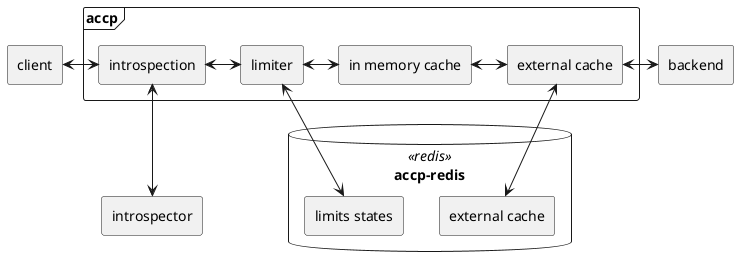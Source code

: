 @startuml accp
rectangle "client" as client
rectangle "introspector" as introspector
rectangle "backend" as backend

database "accp-redis" <<redis>> as redis {
    rectangle "external cache" as external_cache
    rectangle "limits states" as limits_states
}

frame accp {
    rectangle "introspection" as introspector_interface
    rectangle "limiter" as limiter
    rectangle "in memory cache" as inmemory_cache
    rectangle "external cache" as external_cache_interface
}

introspector_interface <-down-> introspector
external_cache_interface <-down-> external_cache

client <-> introspector_interface
introspector_interface <-> limiter
limiter <-> inmemory_cache
limiter <-down-> limits_states
inmemory_cache <-> external_cache_interface
external_cache_interface <-> backend
@enduml
